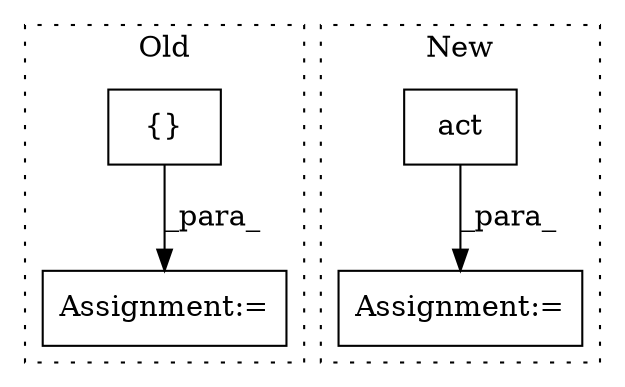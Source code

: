 digraph G {
subgraph cluster0 {
1 [label="{}" a="4" s="5261,5328" l="1,1" shape="box"];
4 [label="Assignment:=" a="7" s="5771" l="2" shape="box"];
label = "Old";
style="dotted";
}
subgraph cluster1 {
2 [label="act" a="32" s="5844,5865" l="4,1" shape="box"];
3 [label="Assignment:=" a="7" s="5839" l="1" shape="box"];
label = "New";
style="dotted";
}
1 -> 4 [label="_para_"];
2 -> 3 [label="_para_"];
}